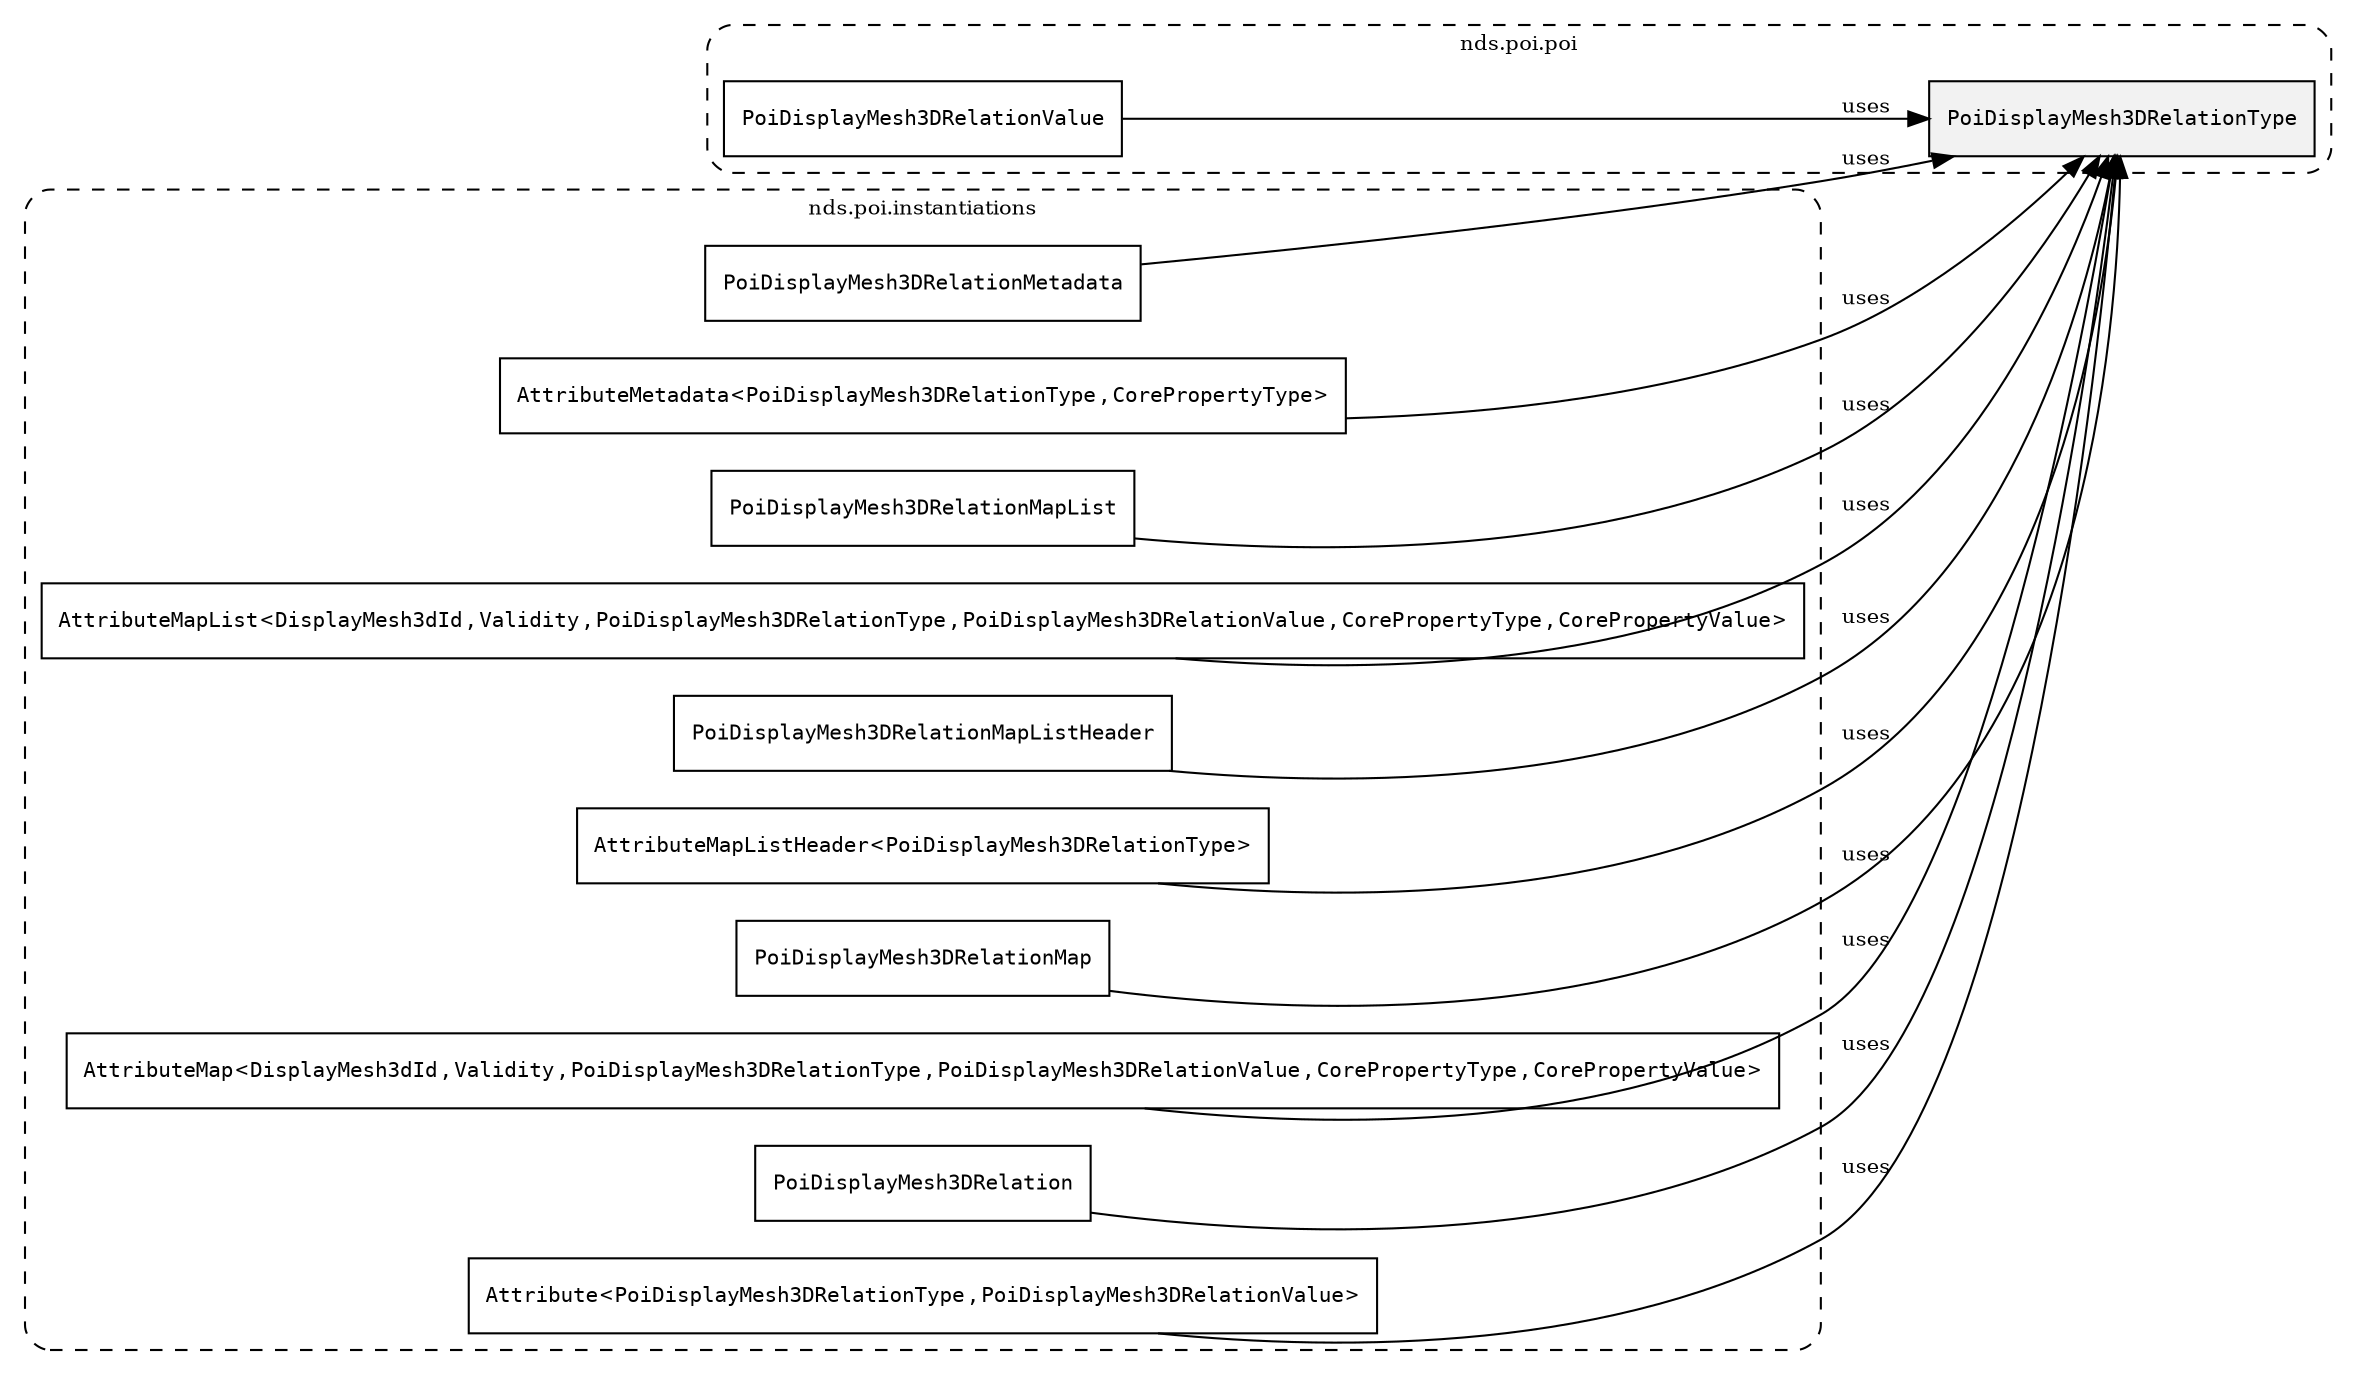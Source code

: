 /**
 * This dot file creates symbol collaboration diagram for PoiDisplayMesh3DRelationType.
 */
digraph ZSERIO
{
    node [shape=box, fontsize=10];
    rankdir="LR";
    fontsize=10;
    tooltip="PoiDisplayMesh3DRelationType collaboration diagram";

    subgraph "cluster_nds.poi.poi"
    {
        style="dashed, rounded";
        label="nds.poi.poi";
        tooltip="Package nds.poi.poi";
        href="../../../content/packages/nds.poi.poi.html#Package-nds-poi-poi";
        target="_parent";

        "PoiDisplayMesh3DRelationType" [style="filled", fillcolor="#0000000D", target="_parent", label=<<font face="monospace"><table align="center" border="0" cellspacing="0" cellpadding="0"><tr><td href="../../../content/packages/nds.poi.poi.html#Enum-PoiDisplayMesh3DRelationType" title="Enum defined in nds.poi.poi">PoiDisplayMesh3DRelationType</td></tr></table></font>>];
        "PoiDisplayMesh3DRelationValue" [target="_parent", label=<<font face="monospace"><table align="center" border="0" cellspacing="0" cellpadding="0"><tr><td href="../../../content/packages/nds.poi.poi.html#Choice-PoiDisplayMesh3DRelationValue" title="Choice defined in nds.poi.poi">PoiDisplayMesh3DRelationValue</td></tr></table></font>>];
    }

    subgraph "cluster_nds.poi.instantiations"
    {
        style="dashed, rounded";
        label="nds.poi.instantiations";
        tooltip="Package nds.poi.instantiations";
        href="../../../content/packages/nds.poi.instantiations.html#Package-nds-poi-instantiations";
        target="_parent";

        "PoiDisplayMesh3DRelationMetadata" [target="_parent", label=<<font face="monospace"><table align="center" border="0" cellspacing="0" cellpadding="0"><tr><td href="../../../content/packages/nds.poi.instantiations.html#InstantiateType-PoiDisplayMesh3DRelationMetadata" title="InstantiateType defined in nds.poi.instantiations">PoiDisplayMesh3DRelationMetadata</td></tr></table></font>>];
        "AttributeMetadata&lt;PoiDisplayMesh3DRelationType,CorePropertyType&gt;" [target="_parent", label=<<font face="monospace"><table align="center" border="0" cellspacing="0" cellpadding="0"><tr><td href="../../../content/packages/nds.core.attributemap.html#Structure-AttributeMetadata" title="Structure defined in nds.core.attributemap">AttributeMetadata</td><td>&lt;</td><td><table align="center" border="0" cellspacing="0" cellpadding="0"><tr><td href="../../../content/packages/nds.poi.poi.html#Enum-PoiDisplayMesh3DRelationType" title="Enum defined in nds.poi.poi">PoiDisplayMesh3DRelationType</td></tr></table></td><td>,</td><td><table align="center" border="0" cellspacing="0" cellpadding="0"><tr><td href="../../../content/packages/nds.core.properties.html#Enum-CorePropertyType" title="Enum defined in nds.core.properties">CorePropertyType</td></tr></table></td><td>&gt;</td></tr></table></font>>];
        "PoiDisplayMesh3DRelationMapList" [target="_parent", label=<<font face="monospace"><table align="center" border="0" cellspacing="0" cellpadding="0"><tr><td href="../../../content/packages/nds.poi.instantiations.html#InstantiateType-PoiDisplayMesh3DRelationMapList" title="InstantiateType defined in nds.poi.instantiations">PoiDisplayMesh3DRelationMapList</td></tr></table></font>>];
        "AttributeMapList&lt;DisplayMesh3dId,Validity,PoiDisplayMesh3DRelationType,PoiDisplayMesh3DRelationValue,CorePropertyType,CorePropertyValue&gt;" [target="_parent", label=<<font face="monospace"><table align="center" border="0" cellspacing="0" cellpadding="0"><tr><td href="../../../content/packages/nds.core.attributemap.html#Structure-AttributeMapList" title="Structure defined in nds.core.attributemap">AttributeMapList</td><td>&lt;</td><td><table align="center" border="0" cellspacing="0" cellpadding="0"><tr><td href="../../../content/packages/nds.display.reference.types.html#Subtype-DisplayMesh3dId" title="Subtype defined in nds.display.reference.types">DisplayMesh3dId</td></tr></table></td><td>,</td><td><table align="center" border="0" cellspacing="0" cellpadding="0"><tr><td href="../../../content/packages/nds.core.attributemap.html#Structure-Validity" title="Structure defined in nds.core.attributemap">Validity</td></tr></table></td><td>,</td><td><table align="center" border="0" cellspacing="0" cellpadding="0"><tr><td href="../../../content/packages/nds.poi.poi.html#Enum-PoiDisplayMesh3DRelationType" title="Enum defined in nds.poi.poi">PoiDisplayMesh3DRelationType</td></tr></table></td><td>,</td><td><table align="center" border="0" cellspacing="0" cellpadding="0"><tr><td href="../../../content/packages/nds.poi.poi.html#Choice-PoiDisplayMesh3DRelationValue" title="Choice defined in nds.poi.poi">PoiDisplayMesh3DRelationValue</td></tr></table></td><td>,</td><td><table align="center" border="0" cellspacing="0" cellpadding="0"><tr><td href="../../../content/packages/nds.core.properties.html#Enum-CorePropertyType" title="Enum defined in nds.core.properties">CorePropertyType</td></tr></table></td><td>,</td><td><table align="center" border="0" cellspacing="0" cellpadding="0"><tr><td href="../../../content/packages/nds.core.properties.html#Choice-CorePropertyValue" title="Choice defined in nds.core.properties">CorePropertyValue</td></tr></table></td><td>&gt;</td></tr></table></font>>];
        "PoiDisplayMesh3DRelationMapListHeader" [target="_parent", label=<<font face="monospace"><table align="center" border="0" cellspacing="0" cellpadding="0"><tr><td href="../../../content/packages/nds.poi.instantiations.html#InstantiateType-PoiDisplayMesh3DRelationMapListHeader" title="InstantiateType defined in nds.poi.instantiations">PoiDisplayMesh3DRelationMapListHeader</td></tr></table></font>>];
        "AttributeMapListHeader&lt;PoiDisplayMesh3DRelationType&gt;" [target="_parent", label=<<font face="monospace"><table align="center" border="0" cellspacing="0" cellpadding="0"><tr><td href="../../../content/packages/nds.core.attributemap.html#Structure-AttributeMapListHeader" title="Structure defined in nds.core.attributemap">AttributeMapListHeader</td><td>&lt;</td><td><table align="center" border="0" cellspacing="0" cellpadding="0"><tr><td href="../../../content/packages/nds.poi.poi.html#Enum-PoiDisplayMesh3DRelationType" title="Enum defined in nds.poi.poi">PoiDisplayMesh3DRelationType</td></tr></table></td><td>&gt;</td></tr></table></font>>];
        "PoiDisplayMesh3DRelationMap" [target="_parent", label=<<font face="monospace"><table align="center" border="0" cellspacing="0" cellpadding="0"><tr><td href="../../../content/packages/nds.poi.instantiations.html#InstantiateType-PoiDisplayMesh3DRelationMap" title="InstantiateType defined in nds.poi.instantiations">PoiDisplayMesh3DRelationMap</td></tr></table></font>>];
        "AttributeMap&lt;DisplayMesh3dId,Validity,PoiDisplayMesh3DRelationType,PoiDisplayMesh3DRelationValue,CorePropertyType,CorePropertyValue&gt;" [target="_parent", label=<<font face="monospace"><table align="center" border="0" cellspacing="0" cellpadding="0"><tr><td href="../../../content/packages/nds.core.attributemap.html#Structure-AttributeMap" title="Structure defined in nds.core.attributemap">AttributeMap</td><td>&lt;</td><td><table align="center" border="0" cellspacing="0" cellpadding="0"><tr><td href="../../../content/packages/nds.display.reference.types.html#Subtype-DisplayMesh3dId" title="Subtype defined in nds.display.reference.types">DisplayMesh3dId</td></tr></table></td><td>,</td><td><table align="center" border="0" cellspacing="0" cellpadding="0"><tr><td href="../../../content/packages/nds.core.attributemap.html#Structure-Validity" title="Structure defined in nds.core.attributemap">Validity</td></tr></table></td><td>,</td><td><table align="center" border="0" cellspacing="0" cellpadding="0"><tr><td href="../../../content/packages/nds.poi.poi.html#Enum-PoiDisplayMesh3DRelationType" title="Enum defined in nds.poi.poi">PoiDisplayMesh3DRelationType</td></tr></table></td><td>,</td><td><table align="center" border="0" cellspacing="0" cellpadding="0"><tr><td href="../../../content/packages/nds.poi.poi.html#Choice-PoiDisplayMesh3DRelationValue" title="Choice defined in nds.poi.poi">PoiDisplayMesh3DRelationValue</td></tr></table></td><td>,</td><td><table align="center" border="0" cellspacing="0" cellpadding="0"><tr><td href="../../../content/packages/nds.core.properties.html#Enum-CorePropertyType" title="Enum defined in nds.core.properties">CorePropertyType</td></tr></table></td><td>,</td><td><table align="center" border="0" cellspacing="0" cellpadding="0"><tr><td href="../../../content/packages/nds.core.properties.html#Choice-CorePropertyValue" title="Choice defined in nds.core.properties">CorePropertyValue</td></tr></table></td><td>&gt;</td></tr></table></font>>];
        "PoiDisplayMesh3DRelation" [target="_parent", label=<<font face="monospace"><table align="center" border="0" cellspacing="0" cellpadding="0"><tr><td href="../../../content/packages/nds.poi.instantiations.html#InstantiateType-PoiDisplayMesh3DRelation" title="InstantiateType defined in nds.poi.instantiations">PoiDisplayMesh3DRelation</td></tr></table></font>>];
        "Attribute&lt;PoiDisplayMesh3DRelationType,PoiDisplayMesh3DRelationValue&gt;" [target="_parent", label=<<font face="monospace"><table align="center" border="0" cellspacing="0" cellpadding="0"><tr><td href="../../../content/packages/nds.core.attributemap.html#Structure-Attribute" title="Structure defined in nds.core.attributemap">Attribute</td><td>&lt;</td><td><table align="center" border="0" cellspacing="0" cellpadding="0"><tr><td href="../../../content/packages/nds.poi.poi.html#Enum-PoiDisplayMesh3DRelationType" title="Enum defined in nds.poi.poi">PoiDisplayMesh3DRelationType</td></tr></table></td><td>,</td><td><table align="center" border="0" cellspacing="0" cellpadding="0"><tr><td href="../../../content/packages/nds.poi.poi.html#Choice-PoiDisplayMesh3DRelationValue" title="Choice defined in nds.poi.poi">PoiDisplayMesh3DRelationValue</td></tr></table></td><td>&gt;</td></tr></table></font>>];
    }

    "PoiDisplayMesh3DRelationMetadata" -> "PoiDisplayMesh3DRelationType" [label="uses", fontsize=10];
    "AttributeMetadata&lt;PoiDisplayMesh3DRelationType,CorePropertyType&gt;" -> "PoiDisplayMesh3DRelationType" [label="uses", fontsize=10];
    "PoiDisplayMesh3DRelationMapList" -> "PoiDisplayMesh3DRelationType" [label="uses", fontsize=10];
    "AttributeMapList&lt;DisplayMesh3dId,Validity,PoiDisplayMesh3DRelationType,PoiDisplayMesh3DRelationValue,CorePropertyType,CorePropertyValue&gt;" -> "PoiDisplayMesh3DRelationType" [label="uses", fontsize=10];
    "PoiDisplayMesh3DRelationMapListHeader" -> "PoiDisplayMesh3DRelationType" [label="uses", fontsize=10];
    "AttributeMapListHeader&lt;PoiDisplayMesh3DRelationType&gt;" -> "PoiDisplayMesh3DRelationType" [label="uses", fontsize=10];
    "PoiDisplayMesh3DRelationMap" -> "PoiDisplayMesh3DRelationType" [label="uses", fontsize=10];
    "AttributeMap&lt;DisplayMesh3dId,Validity,PoiDisplayMesh3DRelationType,PoiDisplayMesh3DRelationValue,CorePropertyType,CorePropertyValue&gt;" -> "PoiDisplayMesh3DRelationType" [label="uses", fontsize=10];
    "PoiDisplayMesh3DRelation" -> "PoiDisplayMesh3DRelationType" [label="uses", fontsize=10];
    "Attribute&lt;PoiDisplayMesh3DRelationType,PoiDisplayMesh3DRelationValue&gt;" -> "PoiDisplayMesh3DRelationType" [label="uses", fontsize=10];
    "PoiDisplayMesh3DRelationValue" -> "PoiDisplayMesh3DRelationType" [label="uses", fontsize=10];
}

